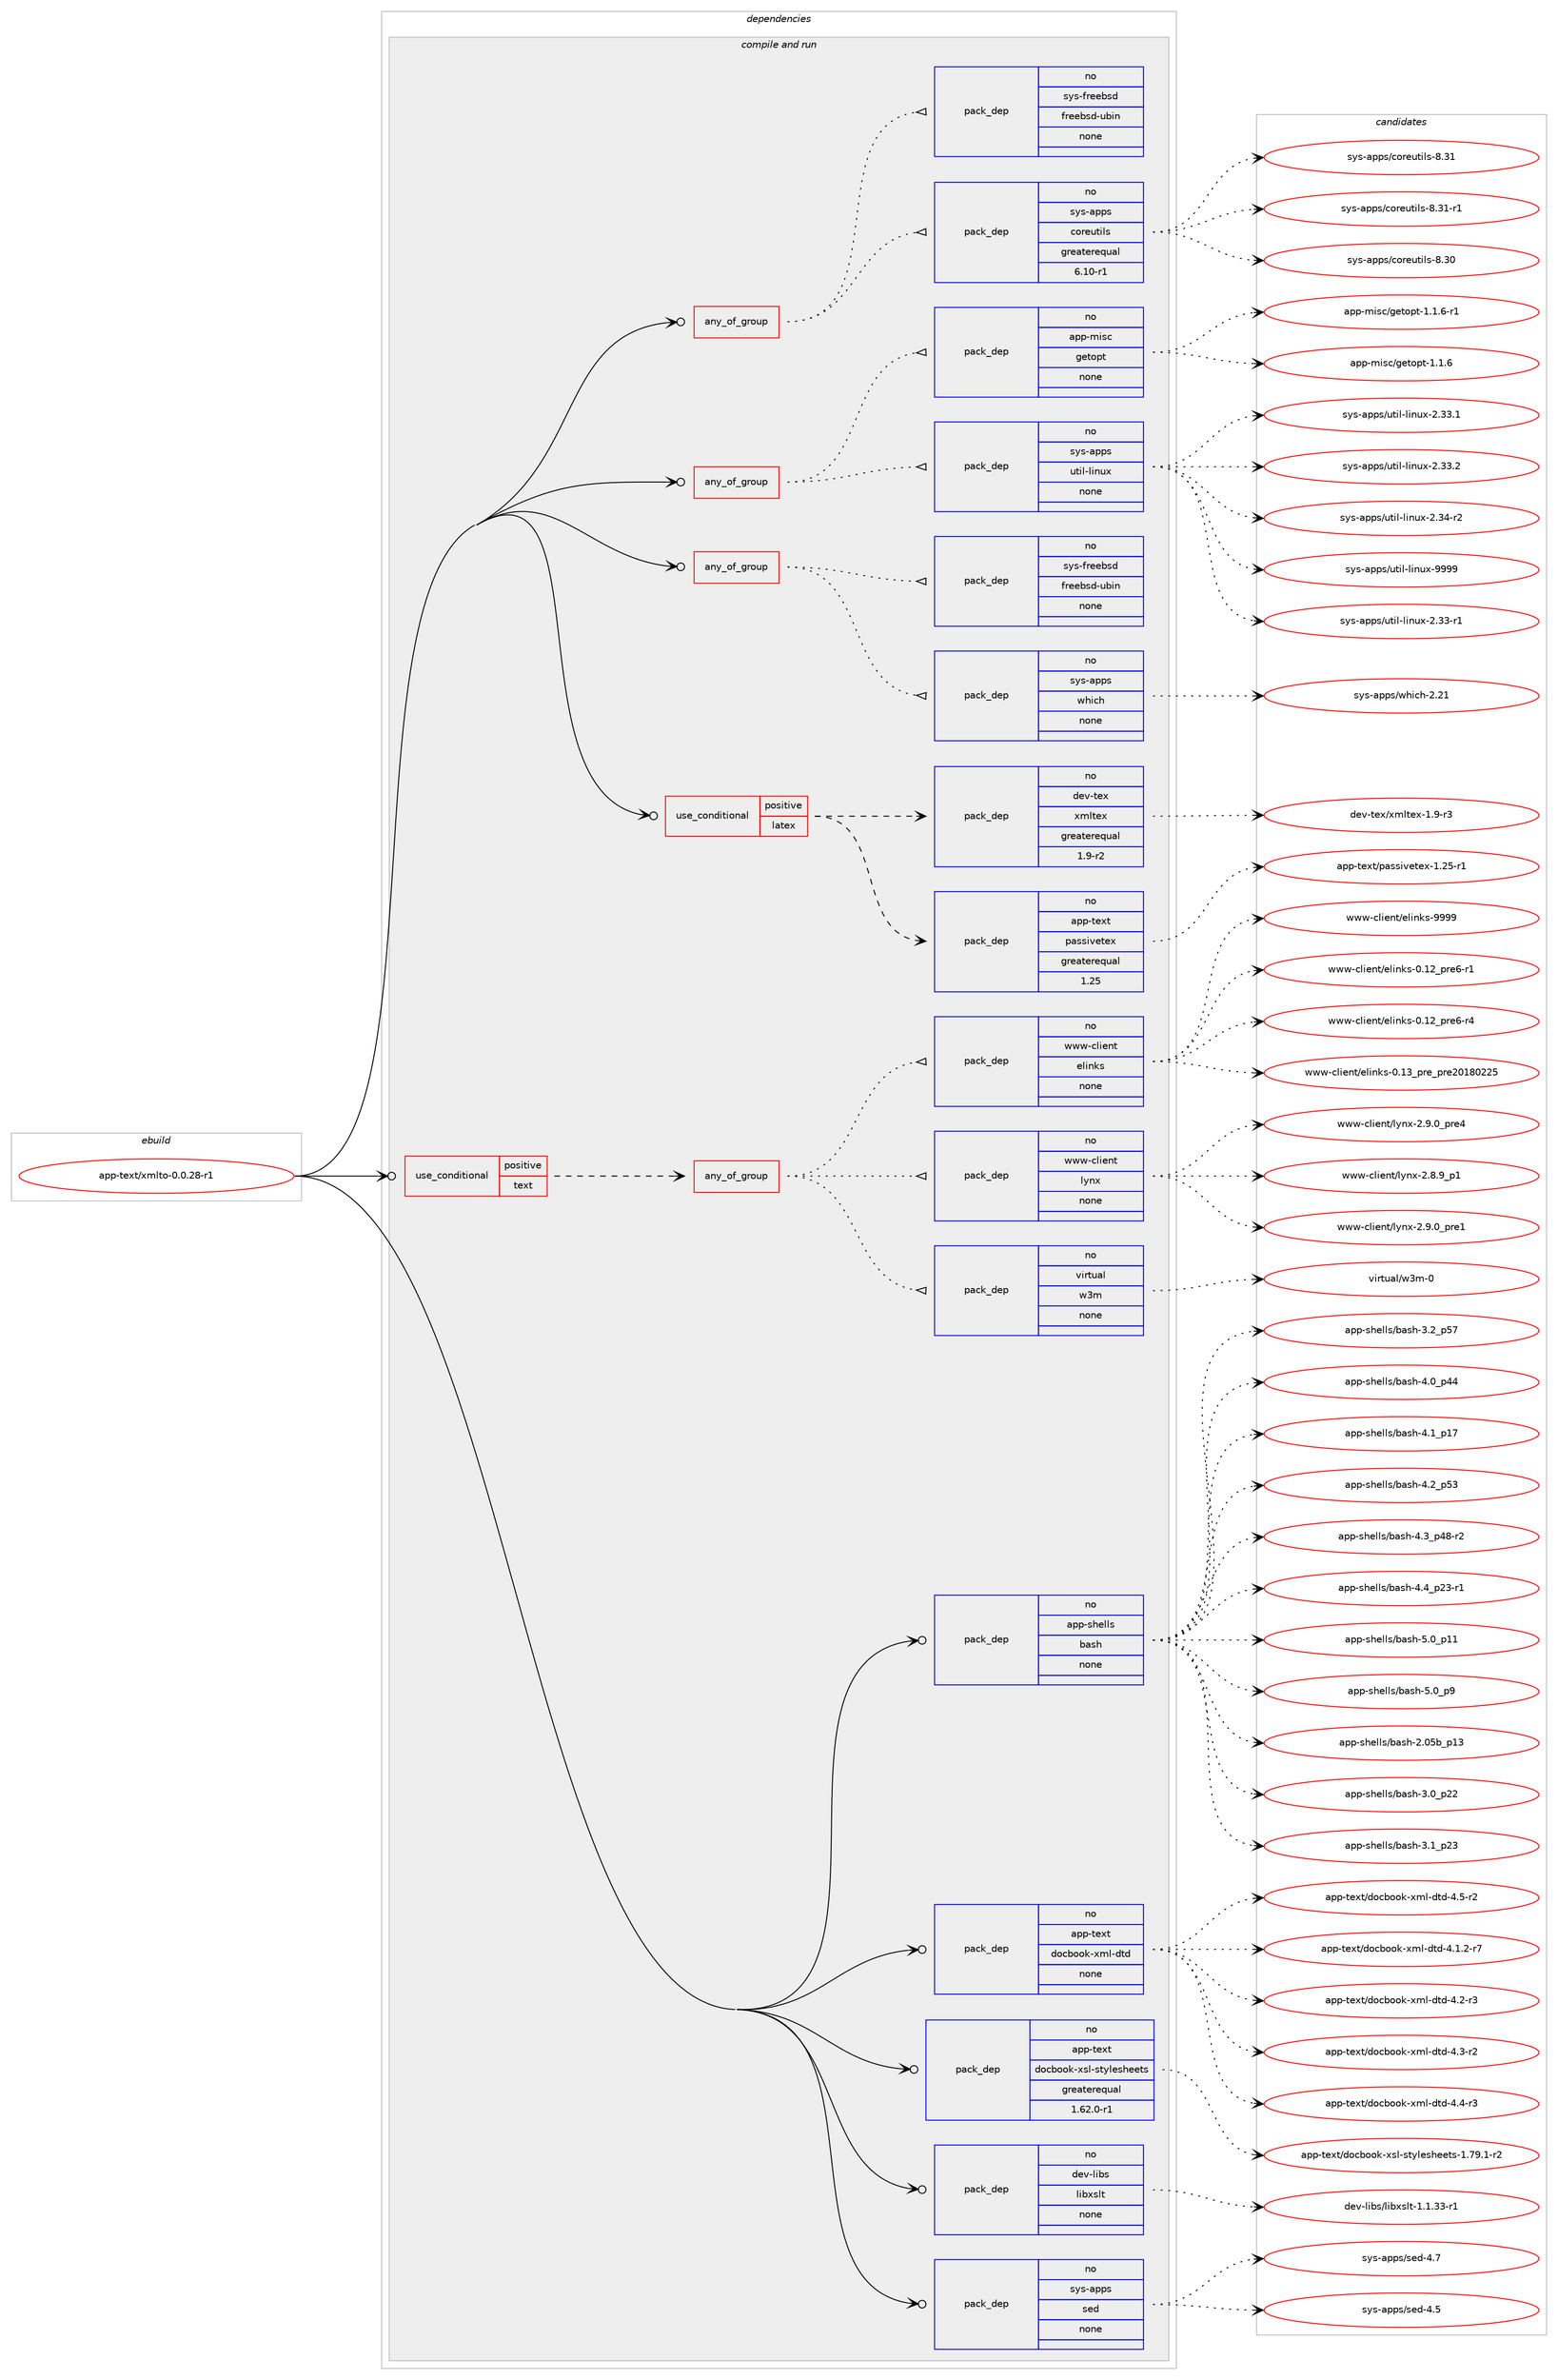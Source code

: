 digraph prolog {

# *************
# Graph options
# *************

newrank=true;
concentrate=true;
compound=true;
graph [rankdir=LR,fontname=Helvetica,fontsize=10,ranksep=1.5];#, ranksep=2.5, nodesep=0.2];
edge  [arrowhead=vee];
node  [fontname=Helvetica,fontsize=10];

# **********
# The ebuild
# **********

subgraph cluster_leftcol {
color=gray;
rank=same;
label=<<i>ebuild</i>>;
id [label="app-text/xmlto-0.0.28-r1", color=red, width=4, href="../app-text/xmlto-0.0.28-r1.svg"];
}

# ****************
# The dependencies
# ****************

subgraph cluster_midcol {
color=gray;
label=<<i>dependencies</i>>;
subgraph cluster_compile {
fillcolor="#eeeeee";
style=filled;
label=<<i>compile</i>>;
}
subgraph cluster_compileandrun {
fillcolor="#eeeeee";
style=filled;
label=<<i>compile and run</i>>;
subgraph any8968 {
dependency513241 [label=<<TABLE BORDER="0" CELLBORDER="1" CELLSPACING="0" CELLPADDING="4"><TR><TD CELLPADDING="10">any_of_group</TD></TR></TABLE>>, shape=none, color=red];subgraph pack381783 {
dependency513242 [label=<<TABLE BORDER="0" CELLBORDER="1" CELLSPACING="0" CELLPADDING="4" WIDTH="220"><TR><TD ROWSPAN="6" CELLPADDING="30">pack_dep</TD></TR><TR><TD WIDTH="110">no</TD></TR><TR><TD>sys-apps</TD></TR><TR><TD>coreutils</TD></TR><TR><TD>greaterequal</TD></TR><TR><TD>6.10-r1</TD></TR></TABLE>>, shape=none, color=blue];
}
dependency513241:e -> dependency513242:w [weight=20,style="dotted",arrowhead="oinv"];
subgraph pack381784 {
dependency513243 [label=<<TABLE BORDER="0" CELLBORDER="1" CELLSPACING="0" CELLPADDING="4" WIDTH="220"><TR><TD ROWSPAN="6" CELLPADDING="30">pack_dep</TD></TR><TR><TD WIDTH="110">no</TD></TR><TR><TD>sys-freebsd</TD></TR><TR><TD>freebsd-ubin</TD></TR><TR><TD>none</TD></TR><TR><TD></TD></TR></TABLE>>, shape=none, color=blue];
}
dependency513241:e -> dependency513243:w [weight=20,style="dotted",arrowhead="oinv"];
}
id:e -> dependency513241:w [weight=20,style="solid",arrowhead="odotvee"];
subgraph any8969 {
dependency513244 [label=<<TABLE BORDER="0" CELLBORDER="1" CELLSPACING="0" CELLPADDING="4"><TR><TD CELLPADDING="10">any_of_group</TD></TR></TABLE>>, shape=none, color=red];subgraph pack381785 {
dependency513245 [label=<<TABLE BORDER="0" CELLBORDER="1" CELLSPACING="0" CELLPADDING="4" WIDTH="220"><TR><TD ROWSPAN="6" CELLPADDING="30">pack_dep</TD></TR><TR><TD WIDTH="110">no</TD></TR><TR><TD>sys-apps</TD></TR><TR><TD>util-linux</TD></TR><TR><TD>none</TD></TR><TR><TD></TD></TR></TABLE>>, shape=none, color=blue];
}
dependency513244:e -> dependency513245:w [weight=20,style="dotted",arrowhead="oinv"];
subgraph pack381786 {
dependency513246 [label=<<TABLE BORDER="0" CELLBORDER="1" CELLSPACING="0" CELLPADDING="4" WIDTH="220"><TR><TD ROWSPAN="6" CELLPADDING="30">pack_dep</TD></TR><TR><TD WIDTH="110">no</TD></TR><TR><TD>app-misc</TD></TR><TR><TD>getopt</TD></TR><TR><TD>none</TD></TR><TR><TD></TD></TR></TABLE>>, shape=none, color=blue];
}
dependency513244:e -> dependency513246:w [weight=20,style="dotted",arrowhead="oinv"];
}
id:e -> dependency513244:w [weight=20,style="solid",arrowhead="odotvee"];
subgraph any8970 {
dependency513247 [label=<<TABLE BORDER="0" CELLBORDER="1" CELLSPACING="0" CELLPADDING="4"><TR><TD CELLPADDING="10">any_of_group</TD></TR></TABLE>>, shape=none, color=red];subgraph pack381787 {
dependency513248 [label=<<TABLE BORDER="0" CELLBORDER="1" CELLSPACING="0" CELLPADDING="4" WIDTH="220"><TR><TD ROWSPAN="6" CELLPADDING="30">pack_dep</TD></TR><TR><TD WIDTH="110">no</TD></TR><TR><TD>sys-apps</TD></TR><TR><TD>which</TD></TR><TR><TD>none</TD></TR><TR><TD></TD></TR></TABLE>>, shape=none, color=blue];
}
dependency513247:e -> dependency513248:w [weight=20,style="dotted",arrowhead="oinv"];
subgraph pack381788 {
dependency513249 [label=<<TABLE BORDER="0" CELLBORDER="1" CELLSPACING="0" CELLPADDING="4" WIDTH="220"><TR><TD ROWSPAN="6" CELLPADDING="30">pack_dep</TD></TR><TR><TD WIDTH="110">no</TD></TR><TR><TD>sys-freebsd</TD></TR><TR><TD>freebsd-ubin</TD></TR><TR><TD>none</TD></TR><TR><TD></TD></TR></TABLE>>, shape=none, color=blue];
}
dependency513247:e -> dependency513249:w [weight=20,style="dotted",arrowhead="oinv"];
}
id:e -> dependency513247:w [weight=20,style="solid",arrowhead="odotvee"];
subgraph cond122163 {
dependency513250 [label=<<TABLE BORDER="0" CELLBORDER="1" CELLSPACING="0" CELLPADDING="4"><TR><TD ROWSPAN="3" CELLPADDING="10">use_conditional</TD></TR><TR><TD>positive</TD></TR><TR><TD>latex</TD></TR></TABLE>>, shape=none, color=red];
subgraph pack381789 {
dependency513251 [label=<<TABLE BORDER="0" CELLBORDER="1" CELLSPACING="0" CELLPADDING="4" WIDTH="220"><TR><TD ROWSPAN="6" CELLPADDING="30">pack_dep</TD></TR><TR><TD WIDTH="110">no</TD></TR><TR><TD>app-text</TD></TR><TR><TD>passivetex</TD></TR><TR><TD>greaterequal</TD></TR><TR><TD>1.25</TD></TR></TABLE>>, shape=none, color=blue];
}
dependency513250:e -> dependency513251:w [weight=20,style="dashed",arrowhead="vee"];
subgraph pack381790 {
dependency513252 [label=<<TABLE BORDER="0" CELLBORDER="1" CELLSPACING="0" CELLPADDING="4" WIDTH="220"><TR><TD ROWSPAN="6" CELLPADDING="30">pack_dep</TD></TR><TR><TD WIDTH="110">no</TD></TR><TR><TD>dev-tex</TD></TR><TR><TD>xmltex</TD></TR><TR><TD>greaterequal</TD></TR><TR><TD>1.9-r2</TD></TR></TABLE>>, shape=none, color=blue];
}
dependency513250:e -> dependency513252:w [weight=20,style="dashed",arrowhead="vee"];
}
id:e -> dependency513250:w [weight=20,style="solid",arrowhead="odotvee"];
subgraph cond122164 {
dependency513253 [label=<<TABLE BORDER="0" CELLBORDER="1" CELLSPACING="0" CELLPADDING="4"><TR><TD ROWSPAN="3" CELLPADDING="10">use_conditional</TD></TR><TR><TD>positive</TD></TR><TR><TD>text</TD></TR></TABLE>>, shape=none, color=red];
subgraph any8971 {
dependency513254 [label=<<TABLE BORDER="0" CELLBORDER="1" CELLSPACING="0" CELLPADDING="4"><TR><TD CELLPADDING="10">any_of_group</TD></TR></TABLE>>, shape=none, color=red];subgraph pack381791 {
dependency513255 [label=<<TABLE BORDER="0" CELLBORDER="1" CELLSPACING="0" CELLPADDING="4" WIDTH="220"><TR><TD ROWSPAN="6" CELLPADDING="30">pack_dep</TD></TR><TR><TD WIDTH="110">no</TD></TR><TR><TD>virtual</TD></TR><TR><TD>w3m</TD></TR><TR><TD>none</TD></TR><TR><TD></TD></TR></TABLE>>, shape=none, color=blue];
}
dependency513254:e -> dependency513255:w [weight=20,style="dotted",arrowhead="oinv"];
subgraph pack381792 {
dependency513256 [label=<<TABLE BORDER="0" CELLBORDER="1" CELLSPACING="0" CELLPADDING="4" WIDTH="220"><TR><TD ROWSPAN="6" CELLPADDING="30">pack_dep</TD></TR><TR><TD WIDTH="110">no</TD></TR><TR><TD>www-client</TD></TR><TR><TD>lynx</TD></TR><TR><TD>none</TD></TR><TR><TD></TD></TR></TABLE>>, shape=none, color=blue];
}
dependency513254:e -> dependency513256:w [weight=20,style="dotted",arrowhead="oinv"];
subgraph pack381793 {
dependency513257 [label=<<TABLE BORDER="0" CELLBORDER="1" CELLSPACING="0" CELLPADDING="4" WIDTH="220"><TR><TD ROWSPAN="6" CELLPADDING="30">pack_dep</TD></TR><TR><TD WIDTH="110">no</TD></TR><TR><TD>www-client</TD></TR><TR><TD>elinks</TD></TR><TR><TD>none</TD></TR><TR><TD></TD></TR></TABLE>>, shape=none, color=blue];
}
dependency513254:e -> dependency513257:w [weight=20,style="dotted",arrowhead="oinv"];
}
dependency513253:e -> dependency513254:w [weight=20,style="dashed",arrowhead="vee"];
}
id:e -> dependency513253:w [weight=20,style="solid",arrowhead="odotvee"];
subgraph pack381794 {
dependency513258 [label=<<TABLE BORDER="0" CELLBORDER="1" CELLSPACING="0" CELLPADDING="4" WIDTH="220"><TR><TD ROWSPAN="6" CELLPADDING="30">pack_dep</TD></TR><TR><TD WIDTH="110">no</TD></TR><TR><TD>app-shells</TD></TR><TR><TD>bash</TD></TR><TR><TD>none</TD></TR><TR><TD></TD></TR></TABLE>>, shape=none, color=blue];
}
id:e -> dependency513258:w [weight=20,style="solid",arrowhead="odotvee"];
subgraph pack381795 {
dependency513259 [label=<<TABLE BORDER="0" CELLBORDER="1" CELLSPACING="0" CELLPADDING="4" WIDTH="220"><TR><TD ROWSPAN="6" CELLPADDING="30">pack_dep</TD></TR><TR><TD WIDTH="110">no</TD></TR><TR><TD>app-text</TD></TR><TR><TD>docbook-xml-dtd</TD></TR><TR><TD>none</TD></TR><TR><TD></TD></TR></TABLE>>, shape=none, color=blue];
}
id:e -> dependency513259:w [weight=20,style="solid",arrowhead="odotvee"];
subgraph pack381796 {
dependency513260 [label=<<TABLE BORDER="0" CELLBORDER="1" CELLSPACING="0" CELLPADDING="4" WIDTH="220"><TR><TD ROWSPAN="6" CELLPADDING="30">pack_dep</TD></TR><TR><TD WIDTH="110">no</TD></TR><TR><TD>app-text</TD></TR><TR><TD>docbook-xsl-stylesheets</TD></TR><TR><TD>greaterequal</TD></TR><TR><TD>1.62.0-r1</TD></TR></TABLE>>, shape=none, color=blue];
}
id:e -> dependency513260:w [weight=20,style="solid",arrowhead="odotvee"];
subgraph pack381797 {
dependency513261 [label=<<TABLE BORDER="0" CELLBORDER="1" CELLSPACING="0" CELLPADDING="4" WIDTH="220"><TR><TD ROWSPAN="6" CELLPADDING="30">pack_dep</TD></TR><TR><TD WIDTH="110">no</TD></TR><TR><TD>dev-libs</TD></TR><TR><TD>libxslt</TD></TR><TR><TD>none</TD></TR><TR><TD></TD></TR></TABLE>>, shape=none, color=blue];
}
id:e -> dependency513261:w [weight=20,style="solid",arrowhead="odotvee"];
subgraph pack381798 {
dependency513262 [label=<<TABLE BORDER="0" CELLBORDER="1" CELLSPACING="0" CELLPADDING="4" WIDTH="220"><TR><TD ROWSPAN="6" CELLPADDING="30">pack_dep</TD></TR><TR><TD WIDTH="110">no</TD></TR><TR><TD>sys-apps</TD></TR><TR><TD>sed</TD></TR><TR><TD>none</TD></TR><TR><TD></TD></TR></TABLE>>, shape=none, color=blue];
}
id:e -> dependency513262:w [weight=20,style="solid",arrowhead="odotvee"];
}
subgraph cluster_run {
fillcolor="#eeeeee";
style=filled;
label=<<i>run</i>>;
}
}

# **************
# The candidates
# **************

subgraph cluster_choices {
rank=same;
color=gray;
label=<<i>candidates</i>>;

subgraph choice381783 {
color=black;
nodesep=1;
choice115121115459711211211547991111141011171161051081154556465148 [label="sys-apps/coreutils-8.30", color=red, width=4,href="../sys-apps/coreutils-8.30.svg"];
choice115121115459711211211547991111141011171161051081154556465149 [label="sys-apps/coreutils-8.31", color=red, width=4,href="../sys-apps/coreutils-8.31.svg"];
choice1151211154597112112115479911111410111711610510811545564651494511449 [label="sys-apps/coreutils-8.31-r1", color=red, width=4,href="../sys-apps/coreutils-8.31-r1.svg"];
dependency513242:e -> choice115121115459711211211547991111141011171161051081154556465148:w [style=dotted,weight="100"];
dependency513242:e -> choice115121115459711211211547991111141011171161051081154556465149:w [style=dotted,weight="100"];
dependency513242:e -> choice1151211154597112112115479911111410111711610510811545564651494511449:w [style=dotted,weight="100"];
}
subgraph choice381784 {
color=black;
nodesep=1;
}
subgraph choice381785 {
color=black;
nodesep=1;
choice1151211154597112112115471171161051084510810511011712045504651514511449 [label="sys-apps/util-linux-2.33-r1", color=red, width=4,href="../sys-apps/util-linux-2.33-r1.svg"];
choice1151211154597112112115471171161051084510810511011712045504651514649 [label="sys-apps/util-linux-2.33.1", color=red, width=4,href="../sys-apps/util-linux-2.33.1.svg"];
choice1151211154597112112115471171161051084510810511011712045504651514650 [label="sys-apps/util-linux-2.33.2", color=red, width=4,href="../sys-apps/util-linux-2.33.2.svg"];
choice1151211154597112112115471171161051084510810511011712045504651524511450 [label="sys-apps/util-linux-2.34-r2", color=red, width=4,href="../sys-apps/util-linux-2.34-r2.svg"];
choice115121115459711211211547117116105108451081051101171204557575757 [label="sys-apps/util-linux-9999", color=red, width=4,href="../sys-apps/util-linux-9999.svg"];
dependency513245:e -> choice1151211154597112112115471171161051084510810511011712045504651514511449:w [style=dotted,weight="100"];
dependency513245:e -> choice1151211154597112112115471171161051084510810511011712045504651514649:w [style=dotted,weight="100"];
dependency513245:e -> choice1151211154597112112115471171161051084510810511011712045504651514650:w [style=dotted,weight="100"];
dependency513245:e -> choice1151211154597112112115471171161051084510810511011712045504651524511450:w [style=dotted,weight="100"];
dependency513245:e -> choice115121115459711211211547117116105108451081051101171204557575757:w [style=dotted,weight="100"];
}
subgraph choice381786 {
color=black;
nodesep=1;
choice97112112451091051159947103101116111112116454946494654 [label="app-misc/getopt-1.1.6", color=red, width=4,href="../app-misc/getopt-1.1.6.svg"];
choice971121124510910511599471031011161111121164549464946544511449 [label="app-misc/getopt-1.1.6-r1", color=red, width=4,href="../app-misc/getopt-1.1.6-r1.svg"];
dependency513246:e -> choice97112112451091051159947103101116111112116454946494654:w [style=dotted,weight="100"];
dependency513246:e -> choice971121124510910511599471031011161111121164549464946544511449:w [style=dotted,weight="100"];
}
subgraph choice381787 {
color=black;
nodesep=1;
choice115121115459711211211547119104105991044550465049 [label="sys-apps/which-2.21", color=red, width=4,href="../sys-apps/which-2.21.svg"];
dependency513248:e -> choice115121115459711211211547119104105991044550465049:w [style=dotted,weight="100"];
}
subgraph choice381788 {
color=black;
nodesep=1;
}
subgraph choice381789 {
color=black;
nodesep=1;
choice9711211245116101120116471129711511510511810111610112045494650534511449 [label="app-text/passivetex-1.25-r1", color=red, width=4,href="../app-text/passivetex-1.25-r1.svg"];
dependency513251:e -> choice9711211245116101120116471129711511510511810111610112045494650534511449:w [style=dotted,weight="100"];
}
subgraph choice381790 {
color=black;
nodesep=1;
choice1001011184511610112047120109108116101120454946574511451 [label="dev-tex/xmltex-1.9-r3", color=red, width=4,href="../dev-tex/xmltex-1.9-r3.svg"];
dependency513252:e -> choice1001011184511610112047120109108116101120454946574511451:w [style=dotted,weight="100"];
}
subgraph choice381791 {
color=black;
nodesep=1;
choice1181051141161179710847119511094548 [label="virtual/w3m-0", color=red, width=4,href="../virtual/w3m-0.svg"];
dependency513255:e -> choice1181051141161179710847119511094548:w [style=dotted,weight="100"];
}
subgraph choice381792 {
color=black;
nodesep=1;
choice1191191194599108105101110116471081211101204550465646579511249 [label="www-client/lynx-2.8.9_p1", color=red, width=4,href="../www-client/lynx-2.8.9_p1.svg"];
choice1191191194599108105101110116471081211101204550465746489511211410149 [label="www-client/lynx-2.9.0_pre1", color=red, width=4,href="../www-client/lynx-2.9.0_pre1.svg"];
choice1191191194599108105101110116471081211101204550465746489511211410152 [label="www-client/lynx-2.9.0_pre4", color=red, width=4,href="../www-client/lynx-2.9.0_pre4.svg"];
dependency513256:e -> choice1191191194599108105101110116471081211101204550465646579511249:w [style=dotted,weight="100"];
dependency513256:e -> choice1191191194599108105101110116471081211101204550465746489511211410149:w [style=dotted,weight="100"];
dependency513256:e -> choice1191191194599108105101110116471081211101204550465746489511211410152:w [style=dotted,weight="100"];
}
subgraph choice381793 {
color=black;
nodesep=1;
choice119119119459910810510111011647101108105110107115454846495095112114101544511449 [label="www-client/elinks-0.12_pre6-r1", color=red, width=4,href="../www-client/elinks-0.12_pre6-r1.svg"];
choice119119119459910810510111011647101108105110107115454846495095112114101544511452 [label="www-client/elinks-0.12_pre6-r4", color=red, width=4,href="../www-client/elinks-0.12_pre6-r4.svg"];
choice119119119459910810510111011647101108105110107115454846495195112114101951121141015048495648505053 [label="www-client/elinks-0.13_pre_pre20180225", color=red, width=4,href="../www-client/elinks-0.13_pre_pre20180225.svg"];
choice1191191194599108105101110116471011081051101071154557575757 [label="www-client/elinks-9999", color=red, width=4,href="../www-client/elinks-9999.svg"];
dependency513257:e -> choice119119119459910810510111011647101108105110107115454846495095112114101544511449:w [style=dotted,weight="100"];
dependency513257:e -> choice119119119459910810510111011647101108105110107115454846495095112114101544511452:w [style=dotted,weight="100"];
dependency513257:e -> choice119119119459910810510111011647101108105110107115454846495195112114101951121141015048495648505053:w [style=dotted,weight="100"];
dependency513257:e -> choice1191191194599108105101110116471011081051101071154557575757:w [style=dotted,weight="100"];
}
subgraph choice381794 {
color=black;
nodesep=1;
choice9711211245115104101108108115479897115104455046485398951124951 [label="app-shells/bash-2.05b_p13", color=red, width=4,href="../app-shells/bash-2.05b_p13.svg"];
choice971121124511510410110810811547989711510445514648951125050 [label="app-shells/bash-3.0_p22", color=red, width=4,href="../app-shells/bash-3.0_p22.svg"];
choice971121124511510410110810811547989711510445514649951125051 [label="app-shells/bash-3.1_p23", color=red, width=4,href="../app-shells/bash-3.1_p23.svg"];
choice971121124511510410110810811547989711510445514650951125355 [label="app-shells/bash-3.2_p57", color=red, width=4,href="../app-shells/bash-3.2_p57.svg"];
choice971121124511510410110810811547989711510445524648951125252 [label="app-shells/bash-4.0_p44", color=red, width=4,href="../app-shells/bash-4.0_p44.svg"];
choice971121124511510410110810811547989711510445524649951124955 [label="app-shells/bash-4.1_p17", color=red, width=4,href="../app-shells/bash-4.1_p17.svg"];
choice971121124511510410110810811547989711510445524650951125351 [label="app-shells/bash-4.2_p53", color=red, width=4,href="../app-shells/bash-4.2_p53.svg"];
choice9711211245115104101108108115479897115104455246519511252564511450 [label="app-shells/bash-4.3_p48-r2", color=red, width=4,href="../app-shells/bash-4.3_p48-r2.svg"];
choice9711211245115104101108108115479897115104455246529511250514511449 [label="app-shells/bash-4.4_p23-r1", color=red, width=4,href="../app-shells/bash-4.4_p23-r1.svg"];
choice971121124511510410110810811547989711510445534648951124949 [label="app-shells/bash-5.0_p11", color=red, width=4,href="../app-shells/bash-5.0_p11.svg"];
choice9711211245115104101108108115479897115104455346489511257 [label="app-shells/bash-5.0_p9", color=red, width=4,href="../app-shells/bash-5.0_p9.svg"];
dependency513258:e -> choice9711211245115104101108108115479897115104455046485398951124951:w [style=dotted,weight="100"];
dependency513258:e -> choice971121124511510410110810811547989711510445514648951125050:w [style=dotted,weight="100"];
dependency513258:e -> choice971121124511510410110810811547989711510445514649951125051:w [style=dotted,weight="100"];
dependency513258:e -> choice971121124511510410110810811547989711510445514650951125355:w [style=dotted,weight="100"];
dependency513258:e -> choice971121124511510410110810811547989711510445524648951125252:w [style=dotted,weight="100"];
dependency513258:e -> choice971121124511510410110810811547989711510445524649951124955:w [style=dotted,weight="100"];
dependency513258:e -> choice971121124511510410110810811547989711510445524650951125351:w [style=dotted,weight="100"];
dependency513258:e -> choice9711211245115104101108108115479897115104455246519511252564511450:w [style=dotted,weight="100"];
dependency513258:e -> choice9711211245115104101108108115479897115104455246529511250514511449:w [style=dotted,weight="100"];
dependency513258:e -> choice971121124511510410110810811547989711510445534648951124949:w [style=dotted,weight="100"];
dependency513258:e -> choice9711211245115104101108108115479897115104455346489511257:w [style=dotted,weight="100"];
}
subgraph choice381795 {
color=black;
nodesep=1;
choice971121124511610112011647100111999811111110745120109108451001161004552464946504511455 [label="app-text/docbook-xml-dtd-4.1.2-r7", color=red, width=4,href="../app-text/docbook-xml-dtd-4.1.2-r7.svg"];
choice97112112451161011201164710011199981111111074512010910845100116100455246504511451 [label="app-text/docbook-xml-dtd-4.2-r3", color=red, width=4,href="../app-text/docbook-xml-dtd-4.2-r3.svg"];
choice97112112451161011201164710011199981111111074512010910845100116100455246514511450 [label="app-text/docbook-xml-dtd-4.3-r2", color=red, width=4,href="../app-text/docbook-xml-dtd-4.3-r2.svg"];
choice97112112451161011201164710011199981111111074512010910845100116100455246524511451 [label="app-text/docbook-xml-dtd-4.4-r3", color=red, width=4,href="../app-text/docbook-xml-dtd-4.4-r3.svg"];
choice97112112451161011201164710011199981111111074512010910845100116100455246534511450 [label="app-text/docbook-xml-dtd-4.5-r2", color=red, width=4,href="../app-text/docbook-xml-dtd-4.5-r2.svg"];
dependency513259:e -> choice971121124511610112011647100111999811111110745120109108451001161004552464946504511455:w [style=dotted,weight="100"];
dependency513259:e -> choice97112112451161011201164710011199981111111074512010910845100116100455246504511451:w [style=dotted,weight="100"];
dependency513259:e -> choice97112112451161011201164710011199981111111074512010910845100116100455246514511450:w [style=dotted,weight="100"];
dependency513259:e -> choice97112112451161011201164710011199981111111074512010910845100116100455246524511451:w [style=dotted,weight="100"];
dependency513259:e -> choice97112112451161011201164710011199981111111074512010910845100116100455246534511450:w [style=dotted,weight="100"];
}
subgraph choice381796 {
color=black;
nodesep=1;
choice97112112451161011201164710011199981111111074512011510845115116121108101115104101101116115454946555746494511450 [label="app-text/docbook-xsl-stylesheets-1.79.1-r2", color=red, width=4,href="../app-text/docbook-xsl-stylesheets-1.79.1-r2.svg"];
dependency513260:e -> choice97112112451161011201164710011199981111111074512011510845115116121108101115104101101116115454946555746494511450:w [style=dotted,weight="100"];
}
subgraph choice381797 {
color=black;
nodesep=1;
choice10010111845108105981154710810598120115108116454946494651514511449 [label="dev-libs/libxslt-1.1.33-r1", color=red, width=4,href="../dev-libs/libxslt-1.1.33-r1.svg"];
dependency513261:e -> choice10010111845108105981154710810598120115108116454946494651514511449:w [style=dotted,weight="100"];
}
subgraph choice381798 {
color=black;
nodesep=1;
choice11512111545971121121154711510110045524653 [label="sys-apps/sed-4.5", color=red, width=4,href="../sys-apps/sed-4.5.svg"];
choice11512111545971121121154711510110045524655 [label="sys-apps/sed-4.7", color=red, width=4,href="../sys-apps/sed-4.7.svg"];
dependency513262:e -> choice11512111545971121121154711510110045524653:w [style=dotted,weight="100"];
dependency513262:e -> choice11512111545971121121154711510110045524655:w [style=dotted,weight="100"];
}
}

}
